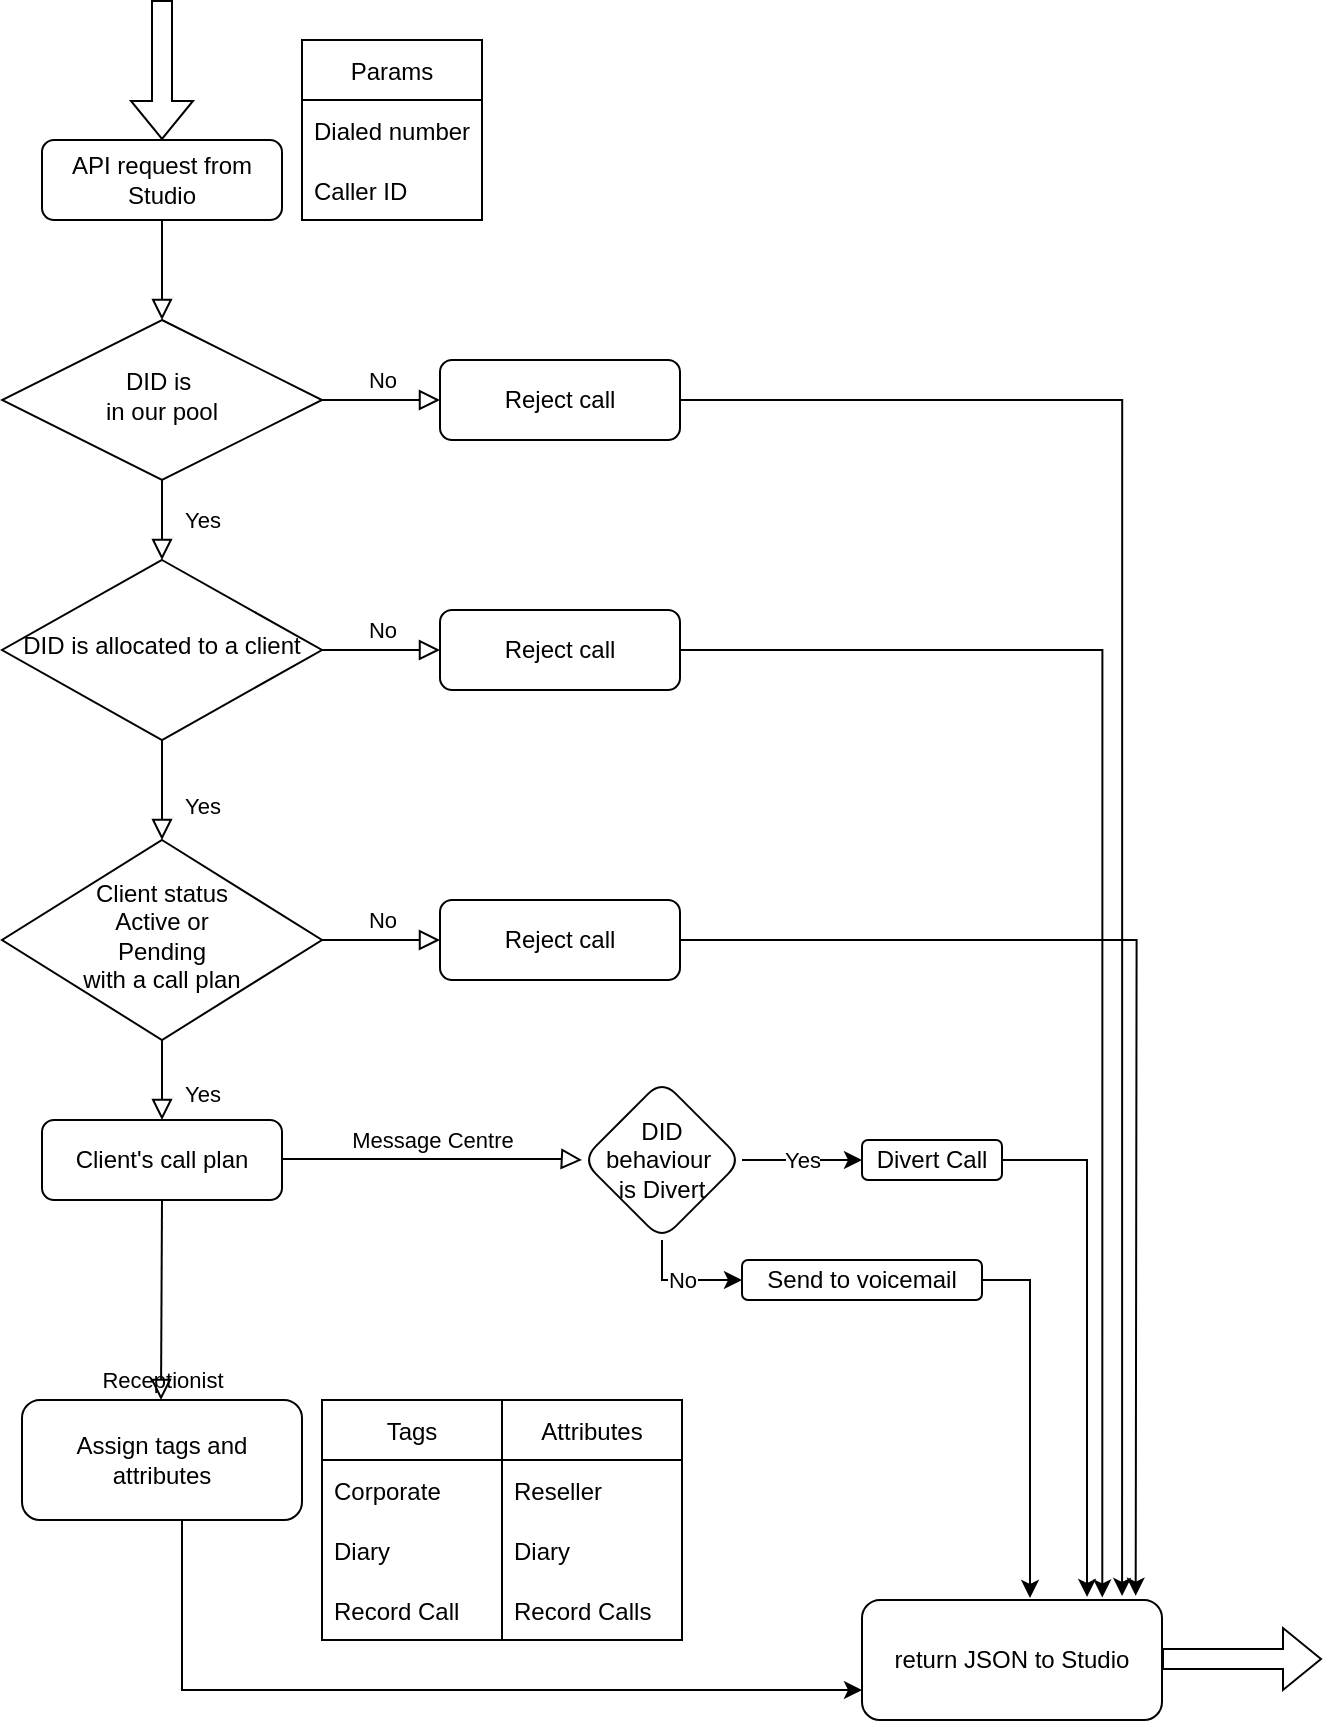 <mxfile version="15.5.2" type="github">
  <diagram id="C5RBs43oDa-KdzZeNtuy" name="Page-1">
    <mxGraphModel dx="1418" dy="768" grid="0" gridSize="10" guides="1" tooltips="1" connect="1" arrows="1" fold="1" page="1" pageScale="1" pageWidth="827" pageHeight="1169" math="0" shadow="0">
      <root>
        <mxCell id="WIyWlLk6GJQsqaUBKTNV-0" />
        <mxCell id="WIyWlLk6GJQsqaUBKTNV-1" parent="WIyWlLk6GJQsqaUBKTNV-0" />
        <mxCell id="WIyWlLk6GJQsqaUBKTNV-2" value="" style="rounded=0;html=1;jettySize=auto;orthogonalLoop=1;fontSize=11;endArrow=block;endFill=0;endSize=8;strokeWidth=1;shadow=0;labelBackgroundColor=none;edgeStyle=orthogonalEdgeStyle;" parent="WIyWlLk6GJQsqaUBKTNV-1" source="WIyWlLk6GJQsqaUBKTNV-3" target="WIyWlLk6GJQsqaUBKTNV-6" edge="1">
          <mxGeometry relative="1" as="geometry" />
        </mxCell>
        <mxCell id="WIyWlLk6GJQsqaUBKTNV-3" value="API request from Studio" style="rounded=1;whiteSpace=wrap;html=1;fontSize=12;glass=0;strokeWidth=1;shadow=0;" parent="WIyWlLk6GJQsqaUBKTNV-1" vertex="1">
          <mxGeometry x="160" y="80" width="120" height="40" as="geometry" />
        </mxCell>
        <mxCell id="WIyWlLk6GJQsqaUBKTNV-4" value="Yes" style="rounded=0;html=1;jettySize=auto;orthogonalLoop=1;fontSize=11;endArrow=block;endFill=0;endSize=8;strokeWidth=1;shadow=0;labelBackgroundColor=none;edgeStyle=orthogonalEdgeStyle;" parent="WIyWlLk6GJQsqaUBKTNV-1" source="WIyWlLk6GJQsqaUBKTNV-6" target="WIyWlLk6GJQsqaUBKTNV-10" edge="1">
          <mxGeometry y="20" relative="1" as="geometry">
            <mxPoint as="offset" />
          </mxGeometry>
        </mxCell>
        <mxCell id="WIyWlLk6GJQsqaUBKTNV-5" value="No" style="edgeStyle=orthogonalEdgeStyle;rounded=0;html=1;jettySize=auto;orthogonalLoop=1;fontSize=11;endArrow=block;endFill=0;endSize=8;strokeWidth=1;shadow=0;labelBackgroundColor=none;" parent="WIyWlLk6GJQsqaUBKTNV-1" source="WIyWlLk6GJQsqaUBKTNV-6" target="WIyWlLk6GJQsqaUBKTNV-7" edge="1">
          <mxGeometry y="10" relative="1" as="geometry">
            <mxPoint as="offset" />
          </mxGeometry>
        </mxCell>
        <mxCell id="WIyWlLk6GJQsqaUBKTNV-6" value="DID is&amp;nbsp;&lt;br&gt;in our pool" style="rhombus;whiteSpace=wrap;html=1;shadow=0;fontFamily=Helvetica;fontSize=12;align=center;strokeWidth=1;spacing=6;spacingTop=-4;" parent="WIyWlLk6GJQsqaUBKTNV-1" vertex="1">
          <mxGeometry x="140" y="170" width="160" height="80" as="geometry" />
        </mxCell>
        <mxCell id="Od_o8iF1BDZW7_M0GO3o-35" style="edgeStyle=orthogonalEdgeStyle;rounded=0;orthogonalLoop=1;jettySize=auto;html=1;entryX=0.867;entryY=-0.034;entryDx=0;entryDy=0;entryPerimeter=0;" parent="WIyWlLk6GJQsqaUBKTNV-1" source="WIyWlLk6GJQsqaUBKTNV-7" target="Od_o8iF1BDZW7_M0GO3o-24" edge="1">
          <mxGeometry relative="1" as="geometry">
            <mxPoint x="700" y="810" as="targetPoint" />
          </mxGeometry>
        </mxCell>
        <mxCell id="WIyWlLk6GJQsqaUBKTNV-7" value="Reject call" style="rounded=1;whiteSpace=wrap;html=1;fontSize=12;glass=0;strokeWidth=1;shadow=0;" parent="WIyWlLk6GJQsqaUBKTNV-1" vertex="1">
          <mxGeometry x="359" y="190" width="120" height="40" as="geometry" />
        </mxCell>
        <mxCell id="WIyWlLk6GJQsqaUBKTNV-8" value="Yes" style="rounded=0;html=1;jettySize=auto;orthogonalLoop=1;fontSize=11;endArrow=block;endFill=0;endSize=8;strokeWidth=1;shadow=0;labelBackgroundColor=none;edgeStyle=orthogonalEdgeStyle;" parent="WIyWlLk6GJQsqaUBKTNV-1" source="WIyWlLk6GJQsqaUBKTNV-10" edge="1">
          <mxGeometry x="0.333" y="20" relative="1" as="geometry">
            <mxPoint as="offset" />
            <mxPoint x="220" y="430" as="targetPoint" />
          </mxGeometry>
        </mxCell>
        <mxCell id="WIyWlLk6GJQsqaUBKTNV-9" value="No" style="edgeStyle=orthogonalEdgeStyle;rounded=0;html=1;jettySize=auto;orthogonalLoop=1;fontSize=11;endArrow=block;endFill=0;endSize=8;strokeWidth=1;shadow=0;labelBackgroundColor=none;" parent="WIyWlLk6GJQsqaUBKTNV-1" source="WIyWlLk6GJQsqaUBKTNV-10" target="WIyWlLk6GJQsqaUBKTNV-12" edge="1">
          <mxGeometry y="10" relative="1" as="geometry">
            <mxPoint as="offset" />
          </mxGeometry>
        </mxCell>
        <mxCell id="WIyWlLk6GJQsqaUBKTNV-10" value="DID is allocated to a client" style="rhombus;whiteSpace=wrap;html=1;shadow=0;fontFamily=Helvetica;fontSize=12;align=center;strokeWidth=1;spacing=6;spacingTop=-4;" parent="WIyWlLk6GJQsqaUBKTNV-1" vertex="1">
          <mxGeometry x="140" y="290" width="160" height="90" as="geometry" />
        </mxCell>
        <mxCell id="Od_o8iF1BDZW7_M0GO3o-34" style="edgeStyle=orthogonalEdgeStyle;rounded=0;orthogonalLoop=1;jettySize=auto;html=1;entryX=0.801;entryY=-0.021;entryDx=0;entryDy=0;entryPerimeter=0;" parent="WIyWlLk6GJQsqaUBKTNV-1" source="WIyWlLk6GJQsqaUBKTNV-12" target="Od_o8iF1BDZW7_M0GO3o-24" edge="1">
          <mxGeometry relative="1" as="geometry">
            <Array as="points">
              <mxPoint x="690" y="335" />
            </Array>
          </mxGeometry>
        </mxCell>
        <mxCell id="WIyWlLk6GJQsqaUBKTNV-12" value="Reject call" style="rounded=1;whiteSpace=wrap;html=1;fontSize=12;glass=0;strokeWidth=1;shadow=0;" parent="WIyWlLk6GJQsqaUBKTNV-1" vertex="1">
          <mxGeometry x="359" y="315" width="120" height="40" as="geometry" />
        </mxCell>
        <mxCell id="Od_o8iF1BDZW7_M0GO3o-0" value="Yes" style="rounded=0;html=1;jettySize=auto;orthogonalLoop=1;fontSize=11;endArrow=block;endFill=0;endSize=8;strokeWidth=1;shadow=0;labelBackgroundColor=none;edgeStyle=orthogonalEdgeStyle;" parent="WIyWlLk6GJQsqaUBKTNV-1" source="Od_o8iF1BDZW7_M0GO3o-2" edge="1">
          <mxGeometry x="0.333" y="20" relative="1" as="geometry">
            <mxPoint as="offset" />
            <mxPoint x="220" y="570" as="targetPoint" />
          </mxGeometry>
        </mxCell>
        <mxCell id="Od_o8iF1BDZW7_M0GO3o-1" value="No" style="edgeStyle=orthogonalEdgeStyle;rounded=0;html=1;jettySize=auto;orthogonalLoop=1;fontSize=11;endArrow=block;endFill=0;endSize=8;strokeWidth=1;shadow=0;labelBackgroundColor=none;entryX=0;entryY=0.5;entryDx=0;entryDy=0;" parent="WIyWlLk6GJQsqaUBKTNV-1" source="Od_o8iF1BDZW7_M0GO3o-2" target="Od_o8iF1BDZW7_M0GO3o-3" edge="1">
          <mxGeometry y="10" relative="1" as="geometry">
            <mxPoint as="offset" />
            <mxPoint x="320" y="480" as="targetPoint" />
          </mxGeometry>
        </mxCell>
        <mxCell id="Od_o8iF1BDZW7_M0GO3o-2" value="Client status&lt;br&gt;Active or&lt;br&gt;Pending&lt;br&gt;with a call plan" style="rhombus;whiteSpace=wrap;html=1;shadow=0;fontFamily=Helvetica;fontSize=12;align=center;strokeWidth=1;spacing=6;spacingTop=-4;" parent="WIyWlLk6GJQsqaUBKTNV-1" vertex="1">
          <mxGeometry x="140" y="430" width="160" height="100" as="geometry" />
        </mxCell>
        <mxCell id="Npx3qNhUx_OuhbUnbjPI-0" style="edgeStyle=orthogonalEdgeStyle;rounded=0;orthogonalLoop=1;jettySize=auto;html=1;" edge="1" parent="WIyWlLk6GJQsqaUBKTNV-1" source="Od_o8iF1BDZW7_M0GO3o-3">
          <mxGeometry relative="1" as="geometry">
            <mxPoint x="706.844" y="807.833" as="targetPoint" />
          </mxGeometry>
        </mxCell>
        <mxCell id="Od_o8iF1BDZW7_M0GO3o-3" value="Reject call" style="rounded=1;whiteSpace=wrap;html=1;fontSize=12;glass=0;strokeWidth=1;shadow=0;" parent="WIyWlLk6GJQsqaUBKTNV-1" vertex="1">
          <mxGeometry x="359" y="460" width="120" height="40" as="geometry" />
        </mxCell>
        <mxCell id="Od_o8iF1BDZW7_M0GO3o-4" value="Client&#39;s call plan" style="rounded=1;whiteSpace=wrap;html=1;fontSize=12;glass=0;strokeWidth=1;shadow=0;" parent="WIyWlLk6GJQsqaUBKTNV-1" vertex="1">
          <mxGeometry x="160" y="570" width="120" height="40" as="geometry" />
        </mxCell>
        <mxCell id="Od_o8iF1BDZW7_M0GO3o-6" value="Message Centre" style="edgeStyle=orthogonalEdgeStyle;rounded=0;html=1;jettySize=auto;orthogonalLoop=1;fontSize=11;endArrow=block;endFill=0;endSize=8;strokeWidth=1;shadow=0;labelBackgroundColor=none;" parent="WIyWlLk6GJQsqaUBKTNV-1" edge="1">
          <mxGeometry y="10" relative="1" as="geometry">
            <mxPoint as="offset" />
            <mxPoint x="430" y="590" as="targetPoint" />
            <mxPoint x="280" y="589.5" as="sourcePoint" />
            <Array as="points">
              <mxPoint x="420" y="590" />
            </Array>
          </mxGeometry>
        </mxCell>
        <mxCell id="Od_o8iF1BDZW7_M0GO3o-7" value="Receptionist" style="rounded=0;html=1;jettySize=auto;orthogonalLoop=1;fontSize=11;endArrow=block;endFill=0;endSize=8;strokeWidth=1;shadow=0;labelBackgroundColor=none;edgeStyle=orthogonalEdgeStyle;exitX=0.5;exitY=1;exitDx=0;exitDy=0;" parent="WIyWlLk6GJQsqaUBKTNV-1" source="Od_o8iF1BDZW7_M0GO3o-4" edge="1">
          <mxGeometry x="-0.005" y="-40" relative="1" as="geometry">
            <mxPoint x="40" y="40" as="offset" />
            <mxPoint x="219.5" y="710" as="targetPoint" />
            <mxPoint x="219.5" y="670" as="sourcePoint" />
          </mxGeometry>
        </mxCell>
        <mxCell id="Od_o8iF1BDZW7_M0GO3o-26" style="edgeStyle=orthogonalEdgeStyle;rounded=0;orthogonalLoop=1;jettySize=auto;html=1;entryX=0;entryY=0.75;entryDx=0;entryDy=0;" parent="WIyWlLk6GJQsqaUBKTNV-1" source="Od_o8iF1BDZW7_M0GO3o-8" target="Od_o8iF1BDZW7_M0GO3o-24" edge="1">
          <mxGeometry relative="1" as="geometry">
            <Array as="points">
              <mxPoint x="230" y="855" />
            </Array>
          </mxGeometry>
        </mxCell>
        <mxCell id="Od_o8iF1BDZW7_M0GO3o-8" value="Assign tags and attributes" style="rounded=1;whiteSpace=wrap;html=1;fontSize=12;glass=0;strokeWidth=1;shadow=0;" parent="WIyWlLk6GJQsqaUBKTNV-1" vertex="1">
          <mxGeometry x="150" y="710" width="140" height="60" as="geometry" />
        </mxCell>
        <mxCell id="Od_o8iF1BDZW7_M0GO3o-12" value="Yes" style="edgeStyle=orthogonalEdgeStyle;rounded=0;orthogonalLoop=1;jettySize=auto;html=1;" parent="WIyWlLk6GJQsqaUBKTNV-1" source="Od_o8iF1BDZW7_M0GO3o-9" target="Od_o8iF1BDZW7_M0GO3o-11" edge="1">
          <mxGeometry relative="1" as="geometry" />
        </mxCell>
        <mxCell id="Od_o8iF1BDZW7_M0GO3o-14" value="No" style="edgeStyle=orthogonalEdgeStyle;rounded=0;orthogonalLoop=1;jettySize=auto;html=1;entryX=0;entryY=0.5;entryDx=0;entryDy=0;" parent="WIyWlLk6GJQsqaUBKTNV-1" source="Od_o8iF1BDZW7_M0GO3o-9" target="Od_o8iF1BDZW7_M0GO3o-13" edge="1">
          <mxGeometry relative="1" as="geometry">
            <mxPoint x="490" y="660" as="targetPoint" />
          </mxGeometry>
        </mxCell>
        <mxCell id="Od_o8iF1BDZW7_M0GO3o-9" value="DID behaviour&amp;nbsp;&lt;br&gt;is Divert" style="rhombus;whiteSpace=wrap;html=1;rounded=1;shadow=0;strokeWidth=1;glass=0;" parent="WIyWlLk6GJQsqaUBKTNV-1" vertex="1">
          <mxGeometry x="430" y="550" width="80" height="80" as="geometry" />
        </mxCell>
        <mxCell id="Od_o8iF1BDZW7_M0GO3o-28" style="edgeStyle=orthogonalEdgeStyle;rounded=0;orthogonalLoop=1;jettySize=auto;html=1;entryX=0.75;entryY=-0.026;entryDx=0;entryDy=0;entryPerimeter=0;" parent="WIyWlLk6GJQsqaUBKTNV-1" source="Od_o8iF1BDZW7_M0GO3o-11" target="Od_o8iF1BDZW7_M0GO3o-24" edge="1">
          <mxGeometry relative="1" as="geometry">
            <mxPoint x="680" y="800" as="targetPoint" />
            <Array as="points">
              <mxPoint x="683" y="590" />
            </Array>
          </mxGeometry>
        </mxCell>
        <mxCell id="Od_o8iF1BDZW7_M0GO3o-11" value="Divert Call" style="whiteSpace=wrap;html=1;rounded=1;shadow=0;strokeWidth=1;glass=0;" parent="WIyWlLk6GJQsqaUBKTNV-1" vertex="1">
          <mxGeometry x="570" y="580" width="70" height="20" as="geometry" />
        </mxCell>
        <mxCell id="Od_o8iF1BDZW7_M0GO3o-27" style="edgeStyle=orthogonalEdgeStyle;rounded=0;orthogonalLoop=1;jettySize=auto;html=1;entryX=0.56;entryY=-0.017;entryDx=0;entryDy=0;entryPerimeter=0;" parent="WIyWlLk6GJQsqaUBKTNV-1" source="Od_o8iF1BDZW7_M0GO3o-13" target="Od_o8iF1BDZW7_M0GO3o-24" edge="1">
          <mxGeometry relative="1" as="geometry">
            <Array as="points">
              <mxPoint x="654" y="650" />
            </Array>
          </mxGeometry>
        </mxCell>
        <mxCell id="Od_o8iF1BDZW7_M0GO3o-13" value="Send to voicemail" style="whiteSpace=wrap;html=1;rounded=1;shadow=0;strokeWidth=1;glass=0;" parent="WIyWlLk6GJQsqaUBKTNV-1" vertex="1">
          <mxGeometry x="510" y="640" width="120" height="20" as="geometry" />
        </mxCell>
        <mxCell id="Od_o8iF1BDZW7_M0GO3o-16" value="Tags" style="swimlane;fontStyle=0;childLayout=stackLayout;horizontal=1;startSize=30;horizontalStack=0;resizeParent=1;resizeParentMax=0;resizeLast=0;collapsible=1;marginBottom=0;" parent="WIyWlLk6GJQsqaUBKTNV-1" vertex="1">
          <mxGeometry x="300" y="710" width="90" height="120" as="geometry" />
        </mxCell>
        <mxCell id="Od_o8iF1BDZW7_M0GO3o-17" value="Corporate" style="text;strokeColor=none;fillColor=none;align=left;verticalAlign=middle;spacingLeft=4;spacingRight=4;overflow=hidden;points=[[0,0.5],[1,0.5]];portConstraint=eastwest;rotatable=0;" parent="Od_o8iF1BDZW7_M0GO3o-16" vertex="1">
          <mxGeometry y="30" width="90" height="30" as="geometry" />
        </mxCell>
        <mxCell id="Od_o8iF1BDZW7_M0GO3o-18" value="Diary" style="text;strokeColor=none;fillColor=none;align=left;verticalAlign=middle;spacingLeft=4;spacingRight=4;overflow=hidden;points=[[0,0.5],[1,0.5]];portConstraint=eastwest;rotatable=0;" parent="Od_o8iF1BDZW7_M0GO3o-16" vertex="1">
          <mxGeometry y="60" width="90" height="30" as="geometry" />
        </mxCell>
        <mxCell id="Od_o8iF1BDZW7_M0GO3o-19" value="Record Call" style="text;strokeColor=none;fillColor=none;align=left;verticalAlign=middle;spacingLeft=4;spacingRight=4;overflow=hidden;points=[[0,0.5],[1,0.5]];portConstraint=eastwest;rotatable=0;" parent="Od_o8iF1BDZW7_M0GO3o-16" vertex="1">
          <mxGeometry y="90" width="90" height="30" as="geometry" />
        </mxCell>
        <mxCell id="Od_o8iF1BDZW7_M0GO3o-20" value="Attributes" style="swimlane;fontStyle=0;childLayout=stackLayout;horizontal=1;startSize=30;horizontalStack=0;resizeParent=1;resizeParentMax=0;resizeLast=0;collapsible=1;marginBottom=0;" parent="WIyWlLk6GJQsqaUBKTNV-1" vertex="1">
          <mxGeometry x="390" y="710" width="90" height="120" as="geometry" />
        </mxCell>
        <mxCell id="Od_o8iF1BDZW7_M0GO3o-21" value="Reseller" style="text;strokeColor=none;fillColor=none;align=left;verticalAlign=middle;spacingLeft=4;spacingRight=4;overflow=hidden;points=[[0,0.5],[1,0.5]];portConstraint=eastwest;rotatable=0;" parent="Od_o8iF1BDZW7_M0GO3o-20" vertex="1">
          <mxGeometry y="30" width="90" height="30" as="geometry" />
        </mxCell>
        <mxCell id="Od_o8iF1BDZW7_M0GO3o-22" value="Diary" style="text;strokeColor=none;fillColor=none;align=left;verticalAlign=middle;spacingLeft=4;spacingRight=4;overflow=hidden;points=[[0,0.5],[1,0.5]];portConstraint=eastwest;rotatable=0;" parent="Od_o8iF1BDZW7_M0GO3o-20" vertex="1">
          <mxGeometry y="60" width="90" height="30" as="geometry" />
        </mxCell>
        <mxCell id="Od_o8iF1BDZW7_M0GO3o-23" value="Record Calls" style="text;strokeColor=none;fillColor=none;align=left;verticalAlign=middle;spacingLeft=4;spacingRight=4;overflow=hidden;points=[[0,0.5],[1,0.5]];portConstraint=eastwest;rotatable=0;" parent="Od_o8iF1BDZW7_M0GO3o-20" vertex="1">
          <mxGeometry y="90" width="90" height="30" as="geometry" />
        </mxCell>
        <mxCell id="Od_o8iF1BDZW7_M0GO3o-24" value="&lt;span&gt;return JSON to Studio&lt;/span&gt;" style="rounded=1;whiteSpace=wrap;html=1;" parent="WIyWlLk6GJQsqaUBKTNV-1" vertex="1">
          <mxGeometry x="570" y="810" width="150" height="60" as="geometry" />
        </mxCell>
        <mxCell id="Od_o8iF1BDZW7_M0GO3o-25" value="" style="shape=flexArrow;endArrow=classic;html=1;rounded=0;" parent="WIyWlLk6GJQsqaUBKTNV-1" edge="1">
          <mxGeometry width="50" height="50" relative="1" as="geometry">
            <mxPoint x="720" y="839.5" as="sourcePoint" />
            <mxPoint x="800" y="839.5" as="targetPoint" />
          </mxGeometry>
        </mxCell>
        <mxCell id="Od_o8iF1BDZW7_M0GO3o-29" value="Params" style="swimlane;fontStyle=0;childLayout=stackLayout;horizontal=1;startSize=30;horizontalStack=0;resizeParent=1;resizeParentMax=0;resizeLast=0;collapsible=1;marginBottom=0;" parent="WIyWlLk6GJQsqaUBKTNV-1" vertex="1">
          <mxGeometry x="290" y="30" width="90" height="90" as="geometry">
            <mxRectangle x="290" y="30" width="70" height="30" as="alternateBounds" />
          </mxGeometry>
        </mxCell>
        <mxCell id="Od_o8iF1BDZW7_M0GO3o-30" value="Dialed number" style="text;strokeColor=none;fillColor=none;align=left;verticalAlign=middle;spacingLeft=4;spacingRight=4;overflow=hidden;points=[[0,0.5],[1,0.5]];portConstraint=eastwest;rotatable=0;" parent="Od_o8iF1BDZW7_M0GO3o-29" vertex="1">
          <mxGeometry y="30" width="90" height="30" as="geometry" />
        </mxCell>
        <mxCell id="Od_o8iF1BDZW7_M0GO3o-31" value="Caller ID" style="text;strokeColor=none;fillColor=none;align=left;verticalAlign=middle;spacingLeft=4;spacingRight=4;overflow=hidden;points=[[0,0.5],[1,0.5]];portConstraint=eastwest;rotatable=0;" parent="Od_o8iF1BDZW7_M0GO3o-29" vertex="1">
          <mxGeometry y="60" width="90" height="30" as="geometry" />
        </mxCell>
        <mxCell id="Od_o8iF1BDZW7_M0GO3o-33" value="" style="shape=flexArrow;endArrow=classic;html=1;rounded=0;entryX=0.5;entryY=0;entryDx=0;entryDy=0;" parent="WIyWlLk6GJQsqaUBKTNV-1" target="WIyWlLk6GJQsqaUBKTNV-3" edge="1">
          <mxGeometry width="50" height="50" relative="1" as="geometry">
            <mxPoint x="220" y="10" as="sourcePoint" />
            <mxPoint x="220" as="targetPoint" />
          </mxGeometry>
        </mxCell>
      </root>
    </mxGraphModel>
  </diagram>
</mxfile>
